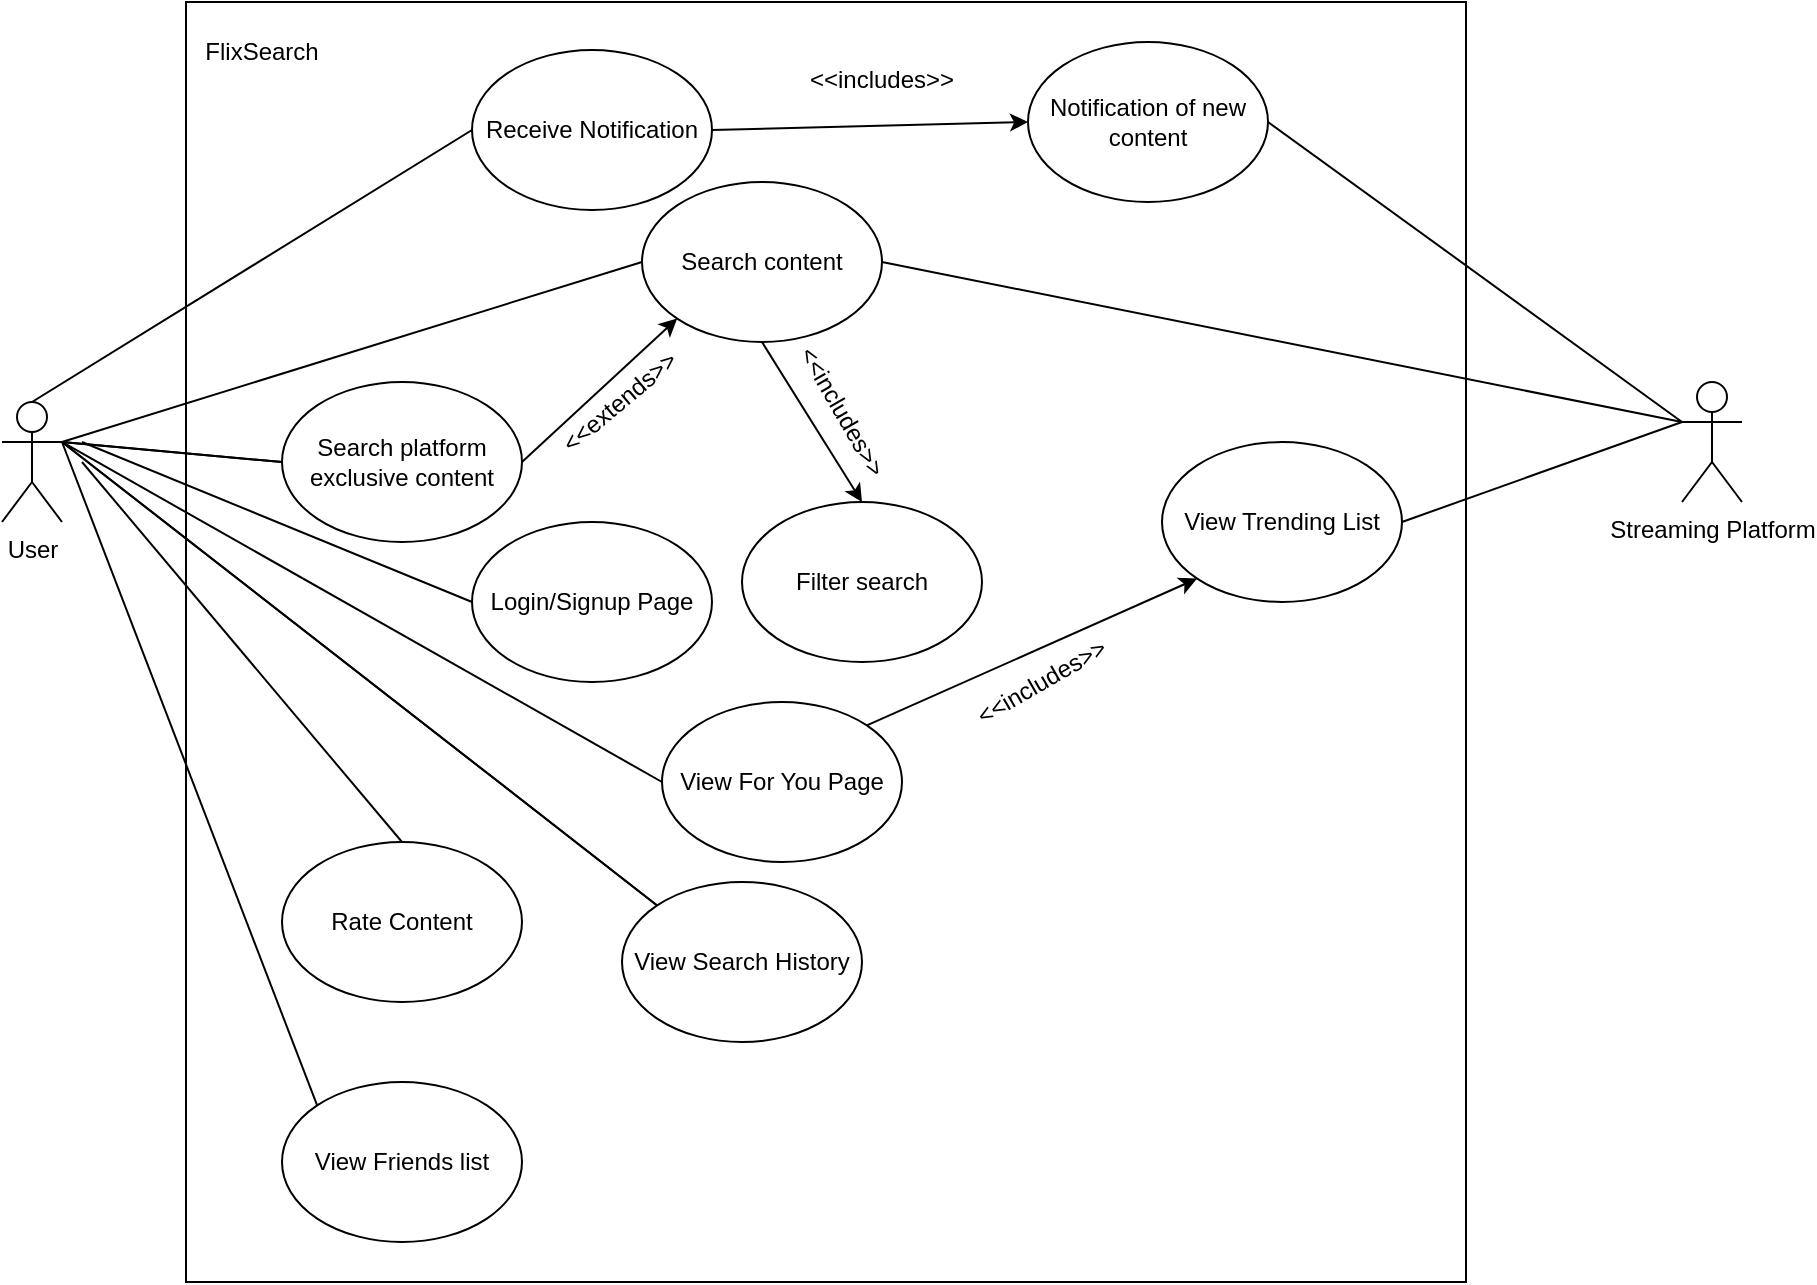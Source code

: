 <mxfile version="20.8.16" type="device"><diagram name="Page-1" id="r0gWUrptUAlj5aFoGhoC"><mxGraphModel dx="1050" dy="629" grid="1" gridSize="10" guides="1" tooltips="1" connect="1" arrows="1" fold="1" page="1" pageScale="1" pageWidth="850" pageHeight="1100" math="0" shadow="0"><root><mxCell id="0"/><mxCell id="1" parent="0"/><mxCell id="lbOyFzhxRNpMbfKfvsqH-1" value="" style="whiteSpace=wrap;html=1;aspect=fixed;" parent="1" vertex="1"><mxGeometry x="162" y="100" width="640" height="640" as="geometry"/></mxCell><mxCell id="lbOyFzhxRNpMbfKfvsqH-2" value="FlixSearch" style="text;html=1;strokeColor=none;fillColor=none;align=center;verticalAlign=middle;whiteSpace=wrap;rounded=0;" parent="1" vertex="1"><mxGeometry x="170" y="110" width="60" height="30" as="geometry"/></mxCell><mxCell id="lbOyFzhxRNpMbfKfvsqH-3" value="User" style="shape=umlActor;verticalLabelPosition=bottom;verticalAlign=top;html=1;outlineConnect=0;" parent="1" vertex="1"><mxGeometry x="70" y="300" width="30" height="60" as="geometry"/></mxCell><mxCell id="lbOyFzhxRNpMbfKfvsqH-4" value="Streaming Platform" style="shape=umlActor;verticalLabelPosition=bottom;verticalAlign=top;html=1;outlineConnect=0;" parent="1" vertex="1"><mxGeometry x="910" y="290" width="30" height="60" as="geometry"/></mxCell><mxCell id="lbOyFzhxRNpMbfKfvsqH-5" value="Search content" style="ellipse;whiteSpace=wrap;html=1;" parent="1" vertex="1"><mxGeometry x="390" y="190" width="120" height="80" as="geometry"/></mxCell><mxCell id="lbOyFzhxRNpMbfKfvsqH-6" value="" style="endArrow=none;html=1;rounded=0;exitX=1;exitY=0.333;exitDx=0;exitDy=0;exitPerimeter=0;entryX=0;entryY=0.5;entryDx=0;entryDy=0;" parent="1" source="lbOyFzhxRNpMbfKfvsqH-3" target="lbOyFzhxRNpMbfKfvsqH-5" edge="1"><mxGeometry width="50" height="50" relative="1" as="geometry"><mxPoint x="400" y="370" as="sourcePoint"/><mxPoint x="450" y="320" as="targetPoint"/></mxGeometry></mxCell><mxCell id="lbOyFzhxRNpMbfKfvsqH-7" value="" style="endArrow=none;html=1;rounded=0;entryX=0;entryY=0.333;entryDx=0;entryDy=0;entryPerimeter=0;exitX=1;exitY=0.5;exitDx=0;exitDy=0;" parent="1" source="lbOyFzhxRNpMbfKfvsqH-5" target="lbOyFzhxRNpMbfKfvsqH-4" edge="1"><mxGeometry width="50" height="50" relative="1" as="geometry"><mxPoint x="400" y="370" as="sourcePoint"/><mxPoint x="450" y="320" as="targetPoint"/></mxGeometry></mxCell><mxCell id="lbOyFzhxRNpMbfKfvsqH-8" value="Notification of new content" style="ellipse;whiteSpace=wrap;html=1;" parent="1" vertex="1"><mxGeometry x="583" y="120" width="120" height="80" as="geometry"/></mxCell><mxCell id="lbOyFzhxRNpMbfKfvsqH-9" value="" style="endArrow=none;html=1;rounded=0;entryX=0;entryY=0.333;entryDx=0;entryDy=0;entryPerimeter=0;exitX=1;exitY=0.5;exitDx=0;exitDy=0;" parent="1" source="lbOyFzhxRNpMbfKfvsqH-8" target="lbOyFzhxRNpMbfKfvsqH-4" edge="1"><mxGeometry width="50" height="50" relative="1" as="geometry"><mxPoint x="400" y="360" as="sourcePoint"/><mxPoint x="450" y="310" as="targetPoint"/></mxGeometry></mxCell><mxCell id="lbOyFzhxRNpMbfKfvsqH-11" value="Receive Notification" style="ellipse;whiteSpace=wrap;html=1;" parent="1" vertex="1"><mxGeometry x="305" y="124" width="120" height="80" as="geometry"/></mxCell><mxCell id="lbOyFzhxRNpMbfKfvsqH-12" value="" style="endArrow=classic;html=1;rounded=0;exitX=1;exitY=0.5;exitDx=0;exitDy=0;entryX=0;entryY=0.5;entryDx=0;entryDy=0;" parent="1" source="lbOyFzhxRNpMbfKfvsqH-11" target="lbOyFzhxRNpMbfKfvsqH-8" edge="1"><mxGeometry width="50" height="50" relative="1" as="geometry"><mxPoint x="400" y="360" as="sourcePoint"/><mxPoint x="450" y="310" as="targetPoint"/></mxGeometry></mxCell><mxCell id="lbOyFzhxRNpMbfKfvsqH-13" value="&amp;lt;&amp;lt;includes&amp;gt;&amp;gt;" style="text;html=1;strokeColor=none;fillColor=none;align=center;verticalAlign=middle;whiteSpace=wrap;rounded=0;" parent="1" vertex="1"><mxGeometry x="480" y="124" width="60" height="30" as="geometry"/></mxCell><mxCell id="lbOyFzhxRNpMbfKfvsqH-14" value="" style="endArrow=none;html=1;rounded=0;entryX=0;entryY=0.5;entryDx=0;entryDy=0;exitX=0.5;exitY=0;exitDx=0;exitDy=0;exitPerimeter=0;" parent="1" source="lbOyFzhxRNpMbfKfvsqH-3" target="lbOyFzhxRNpMbfKfvsqH-11" edge="1"><mxGeometry width="50" height="50" relative="1" as="geometry"><mxPoint x="400" y="360" as="sourcePoint"/><mxPoint x="450" y="310" as="targetPoint"/></mxGeometry></mxCell><mxCell id="lbOyFzhxRNpMbfKfvsqH-16" value="" style="endArrow=none;html=1;rounded=0;entryX=0;entryY=0;entryDx=0;entryDy=0;" parent="1" target="lbOyFzhxRNpMbfKfvsqH-15" edge="1"><mxGeometry width="50" height="50" relative="1" as="geometry"><mxPoint x="100" y="320" as="sourcePoint"/><mxPoint x="450" y="310" as="targetPoint"/></mxGeometry></mxCell><mxCell id="lbOyFzhxRNpMbfKfvsqH-17" value="View Trending List" style="ellipse;whiteSpace=wrap;html=1;" parent="1" vertex="1"><mxGeometry x="650" y="320" width="120" height="80" as="geometry"/></mxCell><mxCell id="lbOyFzhxRNpMbfKfvsqH-18" value="" style="endArrow=none;html=1;rounded=0;exitX=0;exitY=0.5;exitDx=0;exitDy=0;entryX=1;entryY=0.333;entryDx=0;entryDy=0;entryPerimeter=0;startArrow=none;" parent="1" source="lbOyFzhxRNpMbfKfvsqH-20" target="lbOyFzhxRNpMbfKfvsqH-3" edge="1"><mxGeometry width="50" height="50" relative="1" as="geometry"><mxPoint x="400" y="360" as="sourcePoint"/><mxPoint x="100" y="330" as="targetPoint"/></mxGeometry></mxCell><mxCell id="lbOyFzhxRNpMbfKfvsqH-19" value="" style="endArrow=none;html=1;rounded=0;exitX=1;exitY=0.5;exitDx=0;exitDy=0;entryX=0;entryY=0.333;entryDx=0;entryDy=0;entryPerimeter=0;" parent="1" source="lbOyFzhxRNpMbfKfvsqH-17" target="lbOyFzhxRNpMbfKfvsqH-4" edge="1"><mxGeometry width="50" height="50" relative="1" as="geometry"><mxPoint x="400" y="360" as="sourcePoint"/><mxPoint x="750" y="320" as="targetPoint"/></mxGeometry></mxCell><mxCell id="lbOyFzhxRNpMbfKfvsqH-22" value="&amp;lt;&amp;lt;extends&amp;gt;&amp;gt;" style="text;html=1;strokeColor=none;fillColor=none;align=center;verticalAlign=middle;whiteSpace=wrap;rounded=0;rotation=-40;" parent="1" vertex="1"><mxGeometry x="349" y="285" width="60" height="30" as="geometry"/></mxCell><mxCell id="lbOyFzhxRNpMbfKfvsqH-27" value="" style="endArrow=none;html=1;rounded=0;entryX=1;entryY=0.333;entryDx=0;entryDy=0;entryPerimeter=0;exitX=0;exitY=0.5;exitDx=0;exitDy=0;" parent="1" source="lbOyFzhxRNpMbfKfvsqH-20" target="lbOyFzhxRNpMbfKfvsqH-3" edge="1"><mxGeometry width="50" height="50" relative="1" as="geometry"><mxPoint x="400" y="420" as="sourcePoint"/><mxPoint x="450" y="370" as="targetPoint"/></mxGeometry></mxCell><mxCell id="lbOyFzhxRNpMbfKfvsqH-29" value="Filter search" style="ellipse;whiteSpace=wrap;html=1;" parent="1" vertex="1"><mxGeometry x="440" y="350" width="120" height="80" as="geometry"/></mxCell><mxCell id="lbOyFzhxRNpMbfKfvsqH-30" value="" style="endArrow=classic;html=1;rounded=0;exitX=1;exitY=0.5;exitDx=0;exitDy=0;entryX=0;entryY=1;entryDx=0;entryDy=0;" parent="1" source="lbOyFzhxRNpMbfKfvsqH-20" target="lbOyFzhxRNpMbfKfvsqH-5" edge="1"><mxGeometry width="50" height="50" relative="1" as="geometry"><mxPoint x="400" y="420" as="sourcePoint"/><mxPoint x="410" y="380" as="targetPoint"/></mxGeometry></mxCell><mxCell id="lbOyFzhxRNpMbfKfvsqH-34" value="&amp;lt;&amp;lt;includes&amp;gt;&amp;gt;" style="text;html=1;strokeColor=none;fillColor=none;align=center;verticalAlign=middle;whiteSpace=wrap;rounded=0;rotation=60;" parent="1" vertex="1"><mxGeometry x="460" y="290" width="60" height="30" as="geometry"/></mxCell><mxCell id="lbOyFzhxRNpMbfKfvsqH-35" value="View For You Page" style="ellipse;whiteSpace=wrap;html=1;" parent="1" vertex="1"><mxGeometry x="400" y="450" width="120" height="80" as="geometry"/></mxCell><mxCell id="lbOyFzhxRNpMbfKfvsqH-37" value="" style="endArrow=none;html=1;rounded=0;exitX=1;exitY=0.333;exitDx=0;exitDy=0;exitPerimeter=0;entryX=0;entryY=0.5;entryDx=0;entryDy=0;" parent="1" source="lbOyFzhxRNpMbfKfvsqH-3" target="lbOyFzhxRNpMbfKfvsqH-35" edge="1"><mxGeometry width="50" height="50" relative="1" as="geometry"><mxPoint x="400" y="450" as="sourcePoint"/><mxPoint x="450" y="400" as="targetPoint"/></mxGeometry></mxCell><mxCell id="lbOyFzhxRNpMbfKfvsqH-41" value="&amp;lt;&amp;lt;includes&amp;gt;&amp;gt;" style="text;html=1;strokeColor=none;fillColor=none;align=center;verticalAlign=middle;whiteSpace=wrap;rounded=0;rotation=-30;" parent="1" vertex="1"><mxGeometry x="560" y="420" width="60" height="40" as="geometry"/></mxCell><mxCell id="lbOyFzhxRNpMbfKfvsqH-42" value="Rate Content" style="ellipse;whiteSpace=wrap;html=1;" parent="1" vertex="1"><mxGeometry x="210" y="520" width="120" height="80" as="geometry"/></mxCell><mxCell id="lbOyFzhxRNpMbfKfvsqH-44" value="View Friends list" style="ellipse;whiteSpace=wrap;html=1;" parent="1" vertex="1"><mxGeometry x="210" y="640" width="120" height="80" as="geometry"/></mxCell><mxCell id="lbOyFzhxRNpMbfKfvsqH-50" value="" style="endArrow=none;html=1;rounded=0;entryX=0;entryY=0;entryDx=0;entryDy=0;" parent="1" target="lbOyFzhxRNpMbfKfvsqH-44" edge="1"><mxGeometry width="50" height="50" relative="1" as="geometry"><mxPoint x="100" y="320" as="sourcePoint"/><mxPoint x="210" y="600" as="targetPoint"/></mxGeometry></mxCell><mxCell id="lbOyFzhxRNpMbfKfvsqH-54" value="" style="endArrow=none;html=1;rounded=0;exitX=1;exitY=0.333;exitDx=0;exitDy=0;exitPerimeter=0;entryX=0;entryY=0;entryDx=0;entryDy=0;" parent="1" source="lbOyFzhxRNpMbfKfvsqH-3" target="lbOyFzhxRNpMbfKfvsqH-15" edge="1"><mxGeometry width="50" height="50" relative="1" as="geometry"><mxPoint x="100" y="320" as="sourcePoint"/><mxPoint x="322.574" y="521.716" as="targetPoint"/></mxGeometry></mxCell><mxCell id="lbOyFzhxRNpMbfKfvsqH-15" value="View Search History" style="ellipse;whiteSpace=wrap;html=1;" parent="1" vertex="1"><mxGeometry x="380" y="540" width="120" height="80" as="geometry"/></mxCell><mxCell id="lbOyFzhxRNpMbfKfvsqH-20" value="Search platform exclusive content" style="ellipse;whiteSpace=wrap;html=1;" parent="1" vertex="1"><mxGeometry x="210" y="290" width="120" height="80" as="geometry"/></mxCell><mxCell id="lbOyFzhxRNpMbfKfvsqH-67" value="" style="endArrow=classic;html=1;rounded=0;exitX=0.5;exitY=1;exitDx=0;exitDy=0;entryX=0.5;entryY=0;entryDx=0;entryDy=0;endFill=1;" parent="1" source="lbOyFzhxRNpMbfKfvsqH-5" target="lbOyFzhxRNpMbfKfvsqH-29" edge="1"><mxGeometry width="50" height="50" relative="1" as="geometry"><mxPoint x="420" y="490" as="sourcePoint"/><mxPoint x="470" y="440" as="targetPoint"/></mxGeometry></mxCell><mxCell id="lbOyFzhxRNpMbfKfvsqH-68" value="" style="endArrow=classic;html=1;rounded=0;exitX=1;exitY=0;exitDx=0;exitDy=0;entryX=0;entryY=1;entryDx=0;entryDy=0;" parent="1" source="lbOyFzhxRNpMbfKfvsqH-35" target="lbOyFzhxRNpMbfKfvsqH-17" edge="1"><mxGeometry width="50" height="50" relative="1" as="geometry"><mxPoint x="420" y="490" as="sourcePoint"/><mxPoint x="470" y="440" as="targetPoint"/></mxGeometry></mxCell><mxCell id="lbOyFzhxRNpMbfKfvsqH-69" value="" style="endArrow=none;html=1;rounded=0;exitX=0.5;exitY=0;exitDx=0;exitDy=0;" parent="1" source="lbOyFzhxRNpMbfKfvsqH-42" edge="1"><mxGeometry width="50" height="50" relative="1" as="geometry"><mxPoint x="420" y="490" as="sourcePoint"/><mxPoint x="110" y="330" as="targetPoint"/></mxGeometry></mxCell><mxCell id="lbOyFzhxRNpMbfKfvsqH-71" value="Login/Signup Page" style="ellipse;whiteSpace=wrap;html=1;" parent="1" vertex="1"><mxGeometry x="305" y="360" width="120" height="80" as="geometry"/></mxCell><mxCell id="lbOyFzhxRNpMbfKfvsqH-72" value="" style="endArrow=none;html=1;rounded=0;entryX=0;entryY=0.5;entryDx=0;entryDy=0;" parent="1" target="lbOyFzhxRNpMbfKfvsqH-71" edge="1"><mxGeometry width="50" height="50" relative="1" as="geometry"><mxPoint x="110" y="320" as="sourcePoint"/><mxPoint x="470" y="440" as="targetPoint"/></mxGeometry></mxCell></root></mxGraphModel></diagram></mxfile>